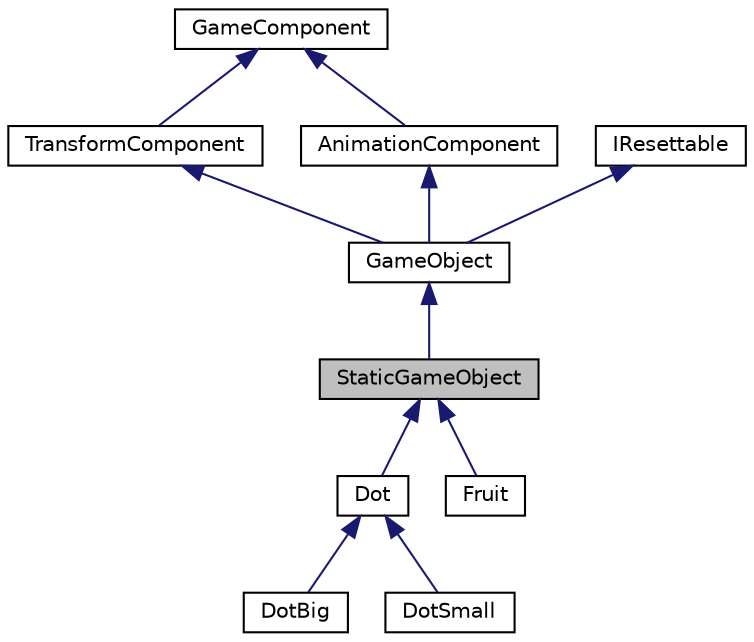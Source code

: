 digraph "StaticGameObject"
{
 // LATEX_PDF_SIZE
  edge [fontname="Helvetica",fontsize="10",labelfontname="Helvetica",labelfontsize="10"];
  node [fontname="Helvetica",fontsize="10",shape=record];
  Node1 [label="StaticGameObject",height=0.2,width=0.4,color="black", fillcolor="grey75", style="filled", fontcolor="black",tooltip="Base class for static game objects like dots and fruits."];
  Node2 -> Node1 [dir="back",color="midnightblue",fontsize="10",style="solid"];
  Node2 [label="GameObject",height=0.2,width=0.4,color="black", fillcolor="white", style="filled",URL="$classGameObject.html",tooltip=" "];
  Node3 -> Node2 [dir="back",color="midnightblue",fontsize="10",style="solid"];
  Node3 [label="TransformComponent",height=0.2,width=0.4,color="black", fillcolor="white", style="filled",URL="$classTransformComponent.html",tooltip=" "];
  Node4 -> Node3 [dir="back",color="midnightblue",fontsize="10",style="solid"];
  Node4 [label="GameComponent",height=0.2,width=0.4,color="black", fillcolor="white", style="filled",URL="$classGameComponent.html",tooltip=" "];
  Node5 -> Node2 [dir="back",color="midnightblue",fontsize="10",style="solid"];
  Node5 [label="AnimationComponent",height=0.2,width=0.4,color="black", fillcolor="white", style="filled",URL="$classAnimationComponent.html",tooltip="The model for the animation component, which is responsible for handling the animation of sprites and..."];
  Node4 -> Node5 [dir="back",color="midnightblue",fontsize="10",style="solid"];
  Node6 -> Node2 [dir="back",color="midnightblue",fontsize="10",style="solid"];
  Node6 [label="IResettable",height=0.2,width=0.4,color="black", fillcolor="white", style="filled",URL="$classIResettable.html",tooltip="The IResettable interface, which is implemented by classes that need to be reset when the game is res..."];
  Node1 -> Node7 [dir="back",color="midnightblue",fontsize="10",style="solid"];
  Node7 [label="Dot",height=0.2,width=0.4,color="black", fillcolor="white", style="filled",URL="$classDot.html",tooltip=" "];
  Node7 -> Node8 [dir="back",color="midnightblue",fontsize="10",style="solid"];
  Node8 [label="DotBig",height=0.2,width=0.4,color="black", fillcolor="white", style="filled",URL="$classDotBig.html",tooltip="The DotBig class represents the big dots that are eaten by Pacman."];
  Node7 -> Node9 [dir="back",color="midnightblue",fontsize="10",style="solid"];
  Node9 [label="DotSmall",height=0.2,width=0.4,color="black", fillcolor="white", style="filled",URL="$classDotSmall.html",tooltip="The DotSmall class, which represents the small dots that Pacman can eat."];
  Node1 -> Node10 [dir="back",color="midnightblue",fontsize="10",style="solid"];
  Node10 [label="Fruit",height=0.2,width=0.4,color="black", fillcolor="white", style="filled",URL="$classFruit.html",tooltip="The Fruit class."];
}
